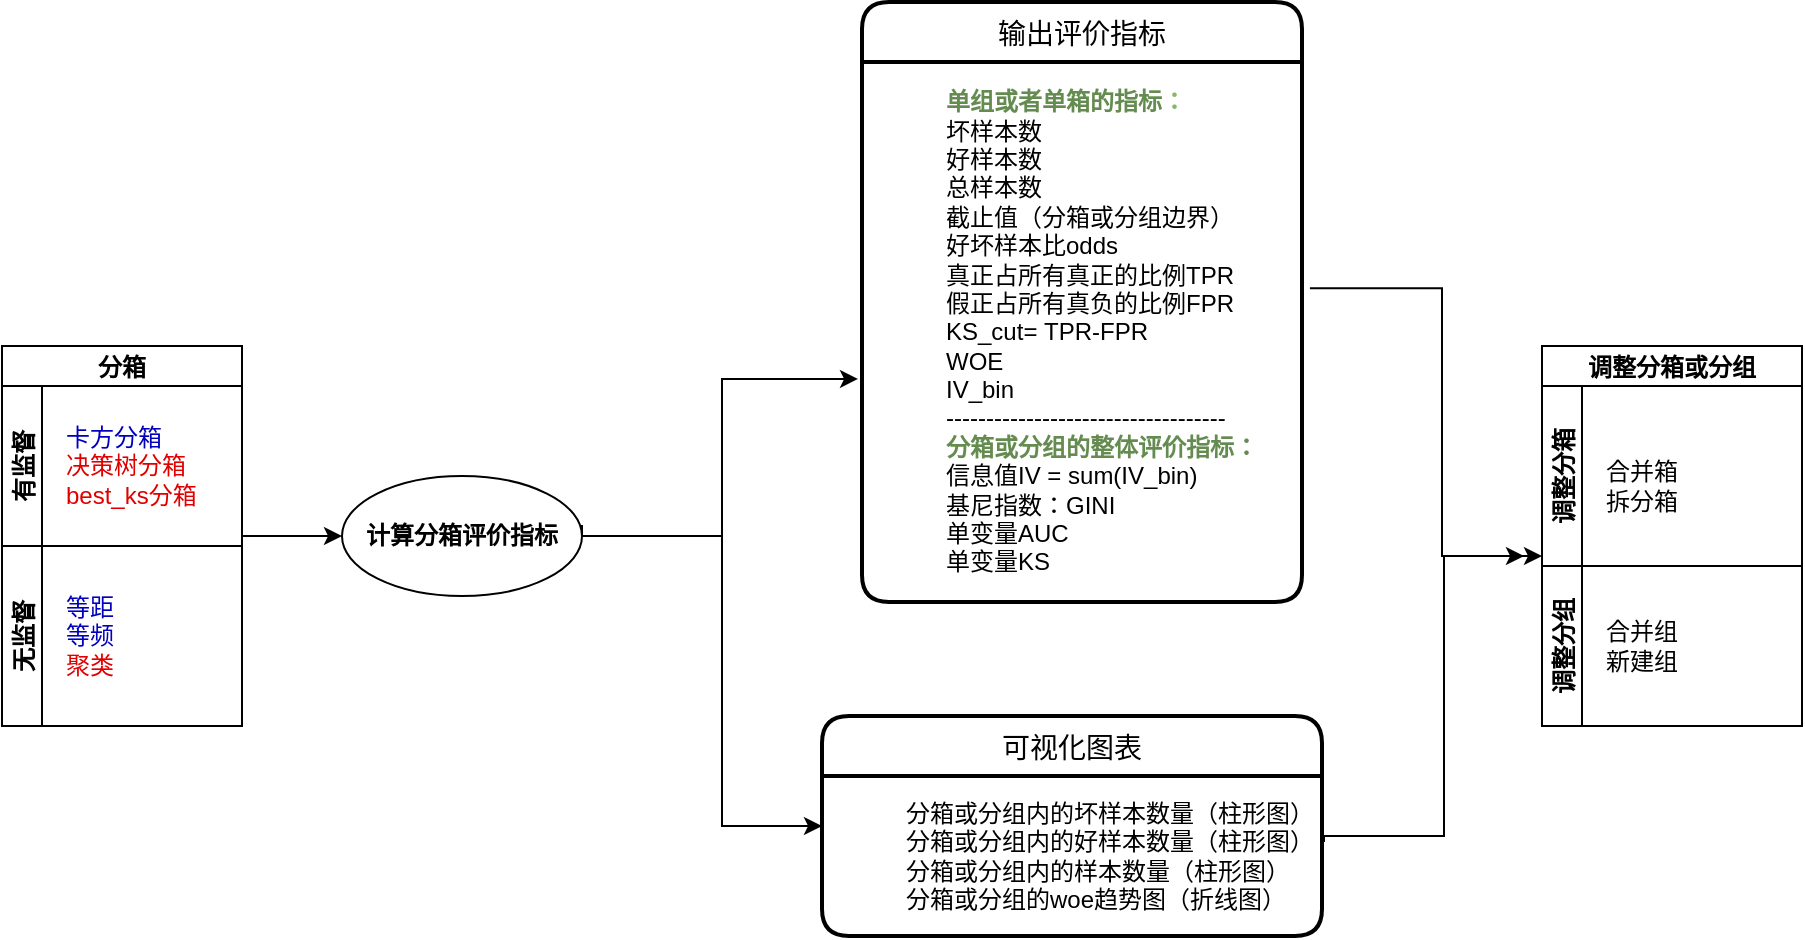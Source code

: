 <mxfile version="15.1.1" type="github">
  <diagram id="kV8AVYPeI4GKE2GWJKbX" name="Page-1">
    <mxGraphModel dx="2323" dy="945" grid="1" gridSize="10" guides="1" tooltips="1" connect="1" arrows="1" fold="1" page="1" pageScale="1" pageWidth="827" pageHeight="1169" math="0" shadow="0">
      <root>
        <mxCell id="0" />
        <mxCell id="1" parent="0" />
        <mxCell id="WX8LQyO9qb-D_v_6701a-38" value="" style="edgeStyle=orthogonalEdgeStyle;rounded=0;orthogonalLoop=1;jettySize=auto;html=1;" parent="1" source="WX8LQyO9qb-D_v_6701a-14" target="WX8LQyO9qb-D_v_6701a-37" edge="1">
          <mxGeometry relative="1" as="geometry" />
        </mxCell>
        <mxCell id="WX8LQyO9qb-D_v_6701a-14" value="分箱" style="swimlane;childLayout=stackLayout;resizeParent=1;resizeParentMax=0;horizontal=1;startSize=20;horizontalStack=0;" parent="1" vertex="1">
          <mxGeometry x="-50" y="245" width="120" height="190" as="geometry">
            <mxRectangle x="230" y="280" width="60" height="20" as="alternateBounds" />
          </mxGeometry>
        </mxCell>
        <mxCell id="WX8LQyO9qb-D_v_6701a-16" value="有监督" style="swimlane;startSize=20;horizontal=0;" parent="WX8LQyO9qb-D_v_6701a-14" vertex="1">
          <mxGeometry y="20" width="120" height="80" as="geometry" />
        </mxCell>
        <mxCell id="WX8LQyO9qb-D_v_6701a-26" value="&lt;font color=&quot;#0000bd&quot;&gt;卡方分箱&lt;/font&gt;&lt;br&gt;&lt;font color=&quot;#e00000&quot;&gt;决策树分箱&lt;br&gt;best_ks分箱&lt;/font&gt;" style="text;html=1;align=left;verticalAlign=middle;resizable=0;points=[];autosize=1;strokeColor=none;fillColor=none;" parent="WX8LQyO9qb-D_v_6701a-16" vertex="1">
          <mxGeometry x="30" y="15" width="80" height="50" as="geometry" />
        </mxCell>
        <mxCell id="WX8LQyO9qb-D_v_6701a-17" value="无监督" style="swimlane;startSize=20;horizontal=0;" parent="WX8LQyO9qb-D_v_6701a-14" vertex="1">
          <mxGeometry y="100" width="120" height="90" as="geometry" />
        </mxCell>
        <mxCell id="WX8LQyO9qb-D_v_6701a-27" value="&lt;font color=&quot;#0000bd&quot;&gt;等距&lt;br&gt;等频&lt;/font&gt;&lt;br&gt;&lt;font color=&quot;#e00000&quot;&gt;聚类&lt;/font&gt;" style="text;html=1;align=left;verticalAlign=middle;resizable=0;points=[];autosize=1;strokeColor=none;fillColor=none;" parent="WX8LQyO9qb-D_v_6701a-17" vertex="1">
          <mxGeometry x="30" y="20" width="40" height="50" as="geometry" />
        </mxCell>
        <mxCell id="w5JPIBMtioqBCX6AayLH-8" style="edgeStyle=orthogonalEdgeStyle;rounded=0;orthogonalLoop=1;jettySize=auto;html=1;exitX=1;exitY=0.5;exitDx=0;exitDy=0;entryX=-0.009;entryY=0.422;entryDx=0;entryDy=0;entryPerimeter=0;" edge="1" parent="1">
          <mxGeometry relative="1" as="geometry">
            <mxPoint x="240" y="334.55" as="sourcePoint" />
            <mxPoint x="378.02" y="261.49" as="targetPoint" />
            <Array as="points">
              <mxPoint x="240" y="340" />
              <mxPoint x="310" y="340" />
              <mxPoint x="310" y="262" />
            </Array>
          </mxGeometry>
        </mxCell>
        <mxCell id="w5JPIBMtioqBCX6AayLH-9" style="edgeStyle=orthogonalEdgeStyle;rounded=0;orthogonalLoop=1;jettySize=auto;html=1;exitX=1;exitY=0.5;exitDx=0;exitDy=0;entryX=0;entryY=0.5;entryDx=0;entryDy=0;" edge="1" parent="1" source="WX8LQyO9qb-D_v_6701a-37" target="WX8LQyO9qb-D_v_6701a-61">
          <mxGeometry relative="1" as="geometry">
            <Array as="points">
              <mxPoint x="310" y="340" />
              <mxPoint x="310" y="485" />
            </Array>
          </mxGeometry>
        </mxCell>
        <mxCell id="WX8LQyO9qb-D_v_6701a-37" value="计算分箱评价指标" style="ellipse;whiteSpace=wrap;html=1;fontStyle=1;startSize=20;" parent="1" vertex="1">
          <mxGeometry x="120" y="310" width="120" height="60" as="geometry" />
        </mxCell>
        <mxCell id="WX8LQyO9qb-D_v_6701a-41" value="输出评价指标" style="swimlane;childLayout=stackLayout;horizontal=1;startSize=30;horizontalStack=0;rounded=1;fontSize=14;fontStyle=0;strokeWidth=2;resizeParent=0;resizeLast=1;shadow=0;dashed=0;align=center;" parent="1" vertex="1">
          <mxGeometry x="380" y="73" width="220" height="300" as="geometry" />
        </mxCell>
        <mxCell id="WX8LQyO9qb-D_v_6701a-44" value="&lt;blockquote style=&quot;margin: 0 0 0 40px ; border: none ; padding: 0px&quot;&gt;&lt;/blockquote&gt;&lt;blockquote style=&quot;margin: 0 0 0 40px ; border: none ; padding: 0px&quot;&gt;&lt;b&gt;&lt;font color=&quot;#658c50&quot;&gt;单组或者单箱的指标&lt;/font&gt;&lt;font color=&quot;#85b869&quot;&gt;：&lt;/font&gt;&lt;/b&gt;&lt;/blockquote&gt;&lt;blockquote style=&quot;margin: 0 0 0 40px ; border: none ; padding: 0px&quot;&gt;坏样本数&lt;/blockquote&gt;&lt;blockquote style=&quot;margin: 0 0 0 40px ; border: none ; padding: 0px&quot;&gt;&lt;span&gt;好样本数&lt;/span&gt;&lt;/blockquote&gt;&lt;blockquote style=&quot;margin: 0 0 0 40px ; border: none ; padding: 0px&quot;&gt;&lt;span&gt;总样本数&lt;/span&gt;&lt;/blockquote&gt;&lt;blockquote style=&quot;margin: 0 0 0 40px ; border: none ; padding: 0px&quot;&gt;&lt;span&gt;截止值（分箱或分组边界）&lt;br&gt;&lt;/span&gt;&lt;span&gt;好坏样本比odds&lt;br&gt;&lt;/span&gt;&lt;span&gt;真正占所有真正的比例TPR&lt;/span&gt;&lt;/blockquote&gt;&lt;blockquote style=&quot;margin: 0 0 0 40px ; border: none ; padding: 0px&quot;&gt;&lt;span&gt;假正占所有真负的比例FPR&lt;br&gt;&lt;/span&gt;&lt;span&gt;KS_cut=&amp;nbsp;&lt;/span&gt;TPR-FPR&lt;span&gt;&lt;br&gt;&lt;/span&gt;&lt;span&gt;WOE&lt;/span&gt;&lt;/blockquote&gt;&lt;blockquote style=&quot;margin: 0 0 0 40px ; border: none ; padding: 0px&quot;&gt;&lt;span&gt;IV_bin&lt;/span&gt;&lt;/blockquote&gt;&lt;blockquote style=&quot;margin: 0 0 0 40px ; border: none ; padding: 0px&quot;&gt;-----------------------------------&lt;/blockquote&gt;&lt;blockquote style=&quot;margin: 0 0 0 40px ; border: none ; padding: 0px&quot;&gt;&lt;b&gt;&lt;font color=&quot;#658c50&quot;&gt;分箱或分组的整体评价指标：&lt;/font&gt;&lt;/b&gt;&lt;/blockquote&gt;&lt;blockquote style=&quot;margin: 0 0 0 40px ; border: none ; padding: 0px&quot;&gt;信息值IV = sum(IV_bin)&lt;/blockquote&gt;&lt;blockquote style=&quot;margin: 0 0 0 40px ; border: none ; padding: 0px&quot;&gt;基尼指数：GINI&lt;/blockquote&gt;&lt;blockquote style=&quot;margin: 0 0 0 40px ; border: none ; padding: 0px&quot;&gt;单变量AUC&lt;/blockquote&gt;&lt;blockquote style=&quot;margin: 0 0 0 40px ; border: none ; padding: 0px&quot;&gt;单变量KS&lt;/blockquote&gt;&lt;blockquote style=&quot;margin: 0 0 0 40px ; border: none ; padding: 0px&quot;&gt;&lt;/blockquote&gt;&lt;blockquote style=&quot;margin: 0 0 0 40px ; border: none ; padding: 0px&quot;&gt;&lt;/blockquote&gt;&lt;blockquote style=&quot;margin: 0 0 0 40px ; border: none ; padding: 0px&quot;&gt;&lt;/blockquote&gt;&lt;blockquote style=&quot;margin: 0 0 0 40px ; border: none ; padding: 0px&quot;&gt;&lt;/blockquote&gt;&lt;blockquote style=&quot;margin: 0 0 0 40px ; border: none ; padding: 0px&quot;&gt;&lt;/blockquote&gt;&lt;blockquote style=&quot;margin: 0 0 0 40px ; border: none ; padding: 0px&quot;&gt;&lt;/blockquote&gt;&lt;blockquote style=&quot;margin: 0 0 0 40px ; border: none ; padding: 0px&quot;&gt;&lt;/blockquote&gt;&lt;blockquote style=&quot;margin: 0 0 0 40px ; border: none ; padding: 0px&quot;&gt;&lt;/blockquote&gt;" style="text;html=1;align=left;verticalAlign=middle;resizable=0;points=[];autosize=1;strokeColor=none;fillColor=none;" parent="WX8LQyO9qb-D_v_6701a-41" vertex="1">
          <mxGeometry y="30" width="220" height="270" as="geometry" />
        </mxCell>
        <mxCell id="WX8LQyO9qb-D_v_6701a-50" value="调整分箱或分组" style="swimlane;childLayout=stackLayout;resizeParent=1;resizeParentMax=0;horizontal=1;startSize=20;horizontalStack=0;" parent="1" vertex="1">
          <mxGeometry x="720" y="245" width="130" height="190" as="geometry">
            <mxRectangle x="230" y="280" width="60" height="20" as="alternateBounds" />
          </mxGeometry>
        </mxCell>
        <mxCell id="WX8LQyO9qb-D_v_6701a-51" value="调整分箱" style="swimlane;startSize=20;horizontal=0;" parent="WX8LQyO9qb-D_v_6701a-50" vertex="1">
          <mxGeometry y="20" width="130" height="90" as="geometry">
            <mxRectangle y="20" width="480" height="20" as="alternateBounds" />
          </mxGeometry>
        </mxCell>
        <mxCell id="WX8LQyO9qb-D_v_6701a-52" value="合并箱&lt;br&gt;拆分箱" style="text;html=1;align=left;verticalAlign=middle;resizable=0;points=[];autosize=1;strokeColor=none;fillColor=none;" parent="WX8LQyO9qb-D_v_6701a-51" vertex="1">
          <mxGeometry x="30" y="35" width="50" height="30" as="geometry" />
        </mxCell>
        <mxCell id="WX8LQyO9qb-D_v_6701a-53" value="调整分组" style="swimlane;startSize=20;horizontal=0;" parent="WX8LQyO9qb-D_v_6701a-50" vertex="1">
          <mxGeometry y="110" width="130" height="80" as="geometry" />
        </mxCell>
        <mxCell id="WX8LQyO9qb-D_v_6701a-54" value="合并组&lt;br&gt;新建组" style="text;html=1;align=left;verticalAlign=middle;resizable=0;points=[];autosize=1;strokeColor=none;fillColor=none;" parent="WX8LQyO9qb-D_v_6701a-53" vertex="1">
          <mxGeometry x="30" y="25" width="50" height="30" as="geometry" />
        </mxCell>
        <mxCell id="WX8LQyO9qb-D_v_6701a-61" value="可视化图表" style="swimlane;childLayout=stackLayout;horizontal=1;startSize=30;horizontalStack=0;rounded=1;fontSize=14;fontStyle=0;strokeWidth=2;resizeParent=0;resizeLast=1;shadow=0;dashed=0;align=center;" parent="1" vertex="1">
          <mxGeometry x="360" y="430" width="250" height="110" as="geometry" />
        </mxCell>
        <mxCell id="WX8LQyO9qb-D_v_6701a-62" value="&lt;blockquote style=&quot;margin: 0 0 0 40px ; border: none ; padding: 0px&quot;&gt;&lt;/blockquote&gt;&lt;blockquote style=&quot;margin: 0 0 0 40px ; border: none ; padding: 0px&quot;&gt;分箱或分组内的坏样本数量（柱形图）&lt;/blockquote&gt;&lt;blockquote style=&quot;margin: 0 0 0 40px ; border: none ; padding: 0px&quot;&gt;分箱或分组内的好样本数量（柱形图）&lt;/blockquote&gt;&lt;blockquote style=&quot;margin: 0 0 0 40px ; border: none ; padding: 0px&quot;&gt;分箱或分组内的样本数量（柱形图）&lt;/blockquote&gt;&lt;blockquote style=&quot;margin: 0 0 0 40px ; border: none ; padding: 0px&quot;&gt;&lt;span&gt;分箱或分组的woe趋势图（折线图）&lt;/span&gt;&lt;/blockquote&gt;&lt;blockquote style=&quot;margin: 0 0 0 40px ; border: none ; padding: 0px&quot;&gt;&lt;/blockquote&gt;&lt;blockquote style=&quot;margin: 0 0 0 40px ; border: none ; padding: 0px&quot;&gt;&lt;/blockquote&gt;&lt;blockquote style=&quot;margin: 0 0 0 40px ; border: none ; padding: 0px&quot;&gt;&lt;/blockquote&gt;&lt;blockquote style=&quot;margin: 0 0 0 40px ; border: none ; padding: 0px&quot;&gt;&lt;/blockquote&gt;&lt;blockquote style=&quot;margin: 0 0 0 40px ; border: none ; padding: 0px&quot;&gt;&lt;/blockquote&gt;&lt;blockquote style=&quot;margin: 0 0 0 40px ; border: none ; padding: 0px&quot;&gt;&lt;/blockquote&gt;&lt;blockquote style=&quot;margin: 0 0 0 40px ; border: none ; padding: 0px&quot;&gt;&lt;/blockquote&gt;&lt;blockquote style=&quot;margin: 0 0 0 40px ; border: none ; padding: 0px&quot;&gt;&lt;/blockquote&gt;" style="text;html=1;align=left;verticalAlign=middle;resizable=0;points=[];autosize=1;strokeColor=none;fillColor=none;" parent="WX8LQyO9qb-D_v_6701a-61" vertex="1">
          <mxGeometry y="30" width="250" height="80" as="geometry" />
        </mxCell>
        <mxCell id="w5JPIBMtioqBCX6AayLH-12" value="" style="edgeStyle=orthogonalEdgeStyle;rounded=0;orthogonalLoop=1;jettySize=auto;html=1;exitX=1.018;exitY=0.419;exitDx=0;exitDy=0;exitPerimeter=0;" edge="1" parent="1" source="WX8LQyO9qb-D_v_6701a-44">
          <mxGeometry relative="1" as="geometry">
            <mxPoint x="670" y="350" as="sourcePoint" />
            <mxPoint x="720" y="350" as="targetPoint" />
            <Array as="points">
              <mxPoint x="670" y="216" />
              <mxPoint x="670" y="350" />
            </Array>
          </mxGeometry>
        </mxCell>
        <mxCell id="w5JPIBMtioqBCX6AayLH-13" value="" style="edgeStyle=orthogonalEdgeStyle;rounded=0;orthogonalLoop=1;jettySize=auto;html=1;exitX=1.004;exitY=0.413;exitDx=0;exitDy=0;exitPerimeter=0;" edge="1" parent="1" source="WX8LQyO9qb-D_v_6701a-62">
          <mxGeometry relative="1" as="geometry">
            <mxPoint x="620" y="490" as="sourcePoint" />
            <mxPoint x="711" y="350" as="targetPoint" />
            <Array as="points">
              <mxPoint x="611" y="490" />
              <mxPoint x="671" y="490" />
              <mxPoint x="671" y="350" />
            </Array>
          </mxGeometry>
        </mxCell>
      </root>
    </mxGraphModel>
  </diagram>
</mxfile>
